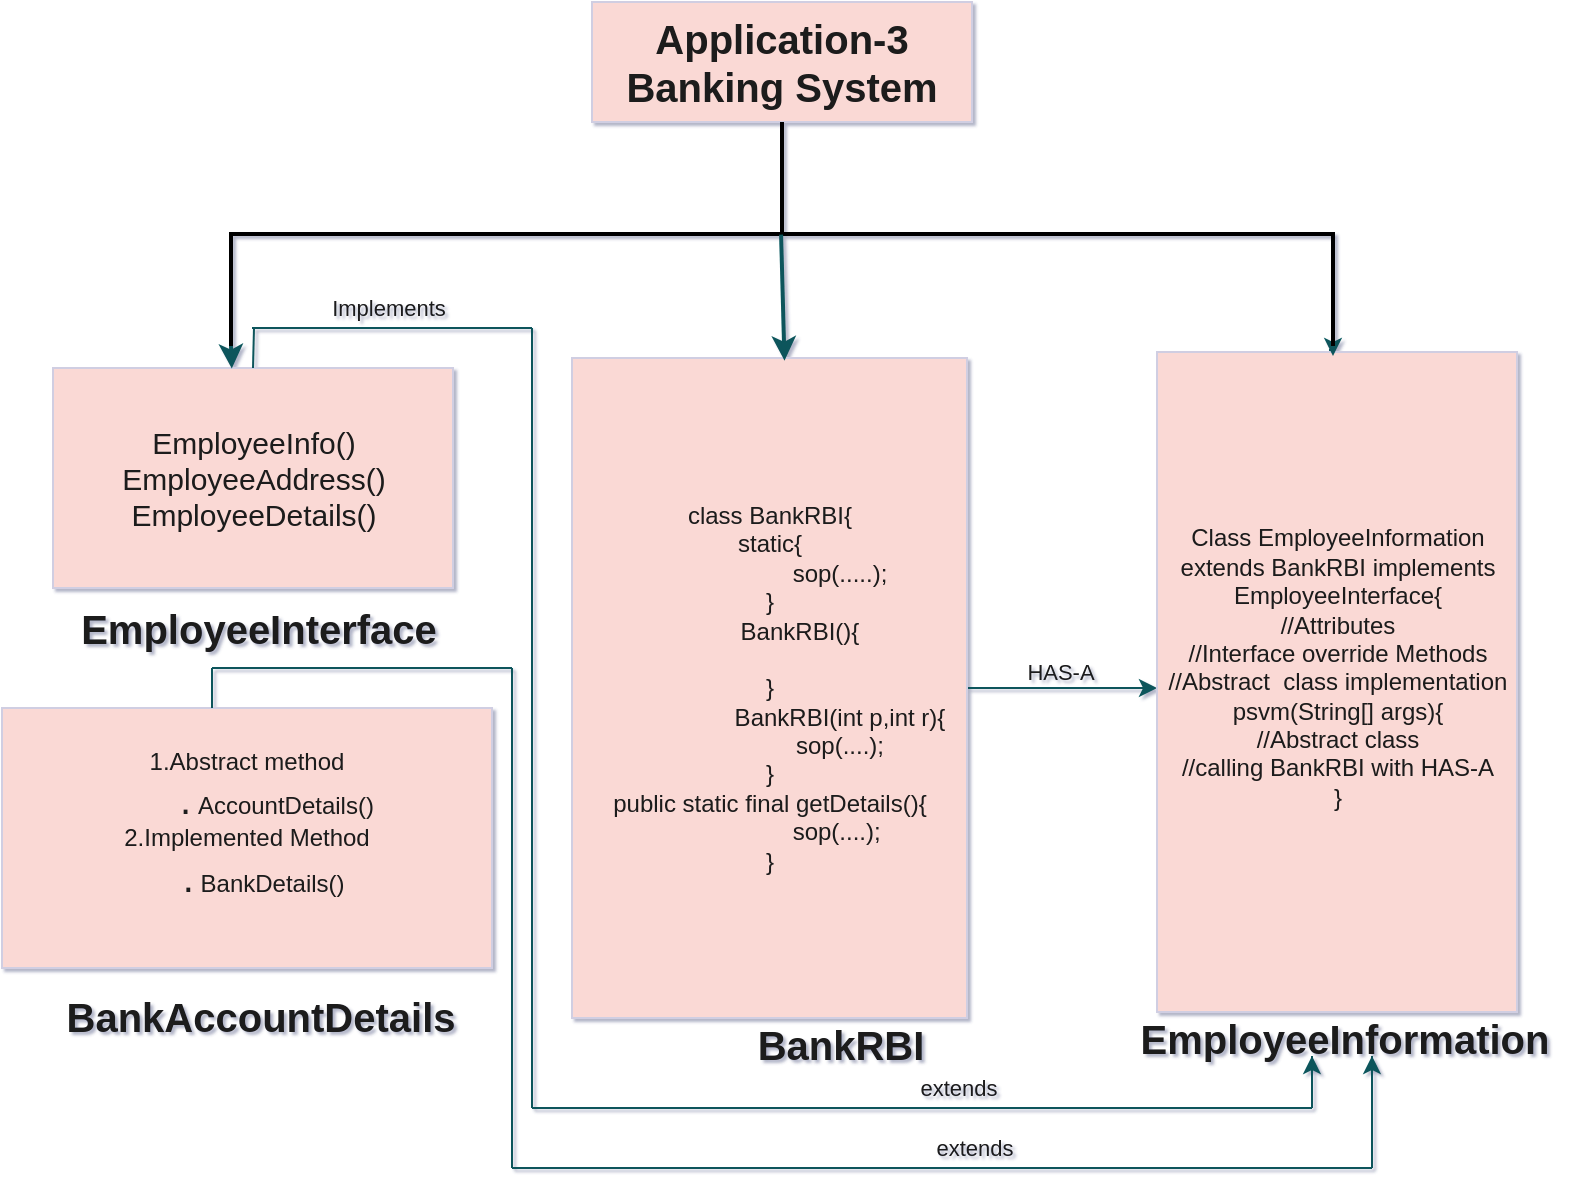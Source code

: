 <mxfile version="24.7.7">
  <diagram name="Page-1" id="ckSQHCGGWIVQb4_ixcn8">
    <mxGraphModel dx="1134" dy="703" grid="1" gridSize="10" guides="1" tooltips="1" connect="1" arrows="1" fold="1" page="1" pageScale="1" pageWidth="827" pageHeight="1169" background="none" math="0" shadow="1">
      <root>
        <mxCell id="0" />
        <mxCell id="1" parent="0" />
        <mxCell id="ZZylFMLrcl4kth04YLES-1" value="&lt;font style=&quot;font-size: 15px;&quot;&gt;EmployeeInfo()&lt;/font&gt;&lt;div style=&quot;font-size: 15px;&quot;&gt;&lt;font style=&quot;font-size: 15px;&quot;&gt;EmployeeAddress()&lt;/font&gt;&lt;/div&gt;&lt;div style=&quot;font-size: 15px;&quot;&gt;&lt;font style=&quot;font-size: 15px;&quot;&gt;EmployeeDetails()&lt;/font&gt;&lt;/div&gt;" style="rounded=0;whiteSpace=wrap;html=1;labelBackgroundColor=none;fillColor=#FAD9D5;strokeColor=#D0CEE2;fontColor=#1A1A1A;" vertex="1" parent="1">
          <mxGeometry x="50.5" y="310" width="200" height="110" as="geometry" />
        </mxCell>
        <mxCell id="ZZylFMLrcl4kth04YLES-2" value="1.Abstract method&lt;div&gt;&amp;nbsp; &amp;nbsp; &amp;nbsp; &amp;nbsp; &amp;nbsp;&lt;font style=&quot;font-size: 20px;&quot;&gt;.&lt;/font&gt;&lt;b&gt;&amp;nbsp;&lt;/b&gt;AccountDetails()&lt;/div&gt;&lt;div&gt;2.Implemented Method&lt;/div&gt;&lt;div&gt;&lt;font style=&quot;font-size: 20px;&quot;&gt;&amp;nbsp; &amp;nbsp;.&lt;/font&gt;&lt;b&gt;&amp;nbsp;&lt;/b&gt;BankDetails()&lt;br&gt;&lt;/div&gt;&lt;div&gt;&lt;br&gt;&lt;/div&gt;" style="rounded=0;whiteSpace=wrap;html=1;labelBackgroundColor=none;fillColor=#FAD9D5;strokeColor=#D0CEE2;fontColor=#1A1A1A;" vertex="1" parent="1">
          <mxGeometry x="25" y="480" width="245" height="130" as="geometry" />
        </mxCell>
        <mxCell id="ZZylFMLrcl4kth04YLES-36" style="edgeStyle=elbowEdgeStyle;rounded=0;orthogonalLoop=1;jettySize=auto;elbow=vertical;html=1;exitX=1;exitY=0.5;exitDx=0;exitDy=0;labelBackgroundColor=none;strokeColor=#09555B;fontColor=default;" edge="1" parent="1" source="ZZylFMLrcl4kth04YLES-6" target="ZZylFMLrcl4kth04YLES-7">
          <mxGeometry relative="1" as="geometry" />
        </mxCell>
        <mxCell id="ZZylFMLrcl4kth04YLES-37" value="HAS-A" style="edgeLabel;html=1;align=center;verticalAlign=middle;resizable=0;points=[];rounded=0;labelBackgroundColor=none;fontColor=#1A1A1A;" vertex="1" connectable="0" parent="ZZylFMLrcl4kth04YLES-36">
          <mxGeometry x="-0.106" y="1" relative="1" as="geometry">
            <mxPoint x="4" y="-7" as="offset" />
          </mxGeometry>
        </mxCell>
        <mxCell id="ZZylFMLrcl4kth04YLES-6" value="class BankRBI{&lt;div&gt;static{&lt;/div&gt;&lt;div&gt;&amp;nbsp; &amp;nbsp; &amp;nbsp; &amp;nbsp; &amp;nbsp; &amp;nbsp; &amp;nbsp; &amp;nbsp; &amp;nbsp; &amp;nbsp; &amp;nbsp;sop(.....);&lt;/div&gt;&lt;div&gt;}&lt;/div&gt;&lt;div&gt;&amp;nbsp; &amp;nbsp; &amp;nbsp; &amp;nbsp; &amp;nbsp;BankRBI(){&lt;/div&gt;&lt;div&gt;&lt;br&gt;&lt;/div&gt;&lt;div&gt;}&lt;/div&gt;&lt;div&gt;&amp;nbsp; &amp;nbsp; &amp;nbsp; &amp;nbsp; &amp;nbsp; &amp;nbsp; &amp;nbsp; &amp;nbsp; &amp;nbsp; &amp;nbsp; &amp;nbsp;BankRBI(int p,int r){&lt;/div&gt;&lt;div&gt;&amp;nbsp; &amp;nbsp; &amp;nbsp; &amp;nbsp; &amp;nbsp; &amp;nbsp; &amp;nbsp; &amp;nbsp; &amp;nbsp; &amp;nbsp; &amp;nbsp;sop(....);&lt;/div&gt;&lt;div&gt;}&lt;/div&gt;&lt;div&gt;public static final getDetails(){&lt;/div&gt;&lt;div&gt;&amp;nbsp; &amp;nbsp; &amp;nbsp; &amp;nbsp; &amp;nbsp; &amp;nbsp; &amp;nbsp; &amp;nbsp; &amp;nbsp; &amp;nbsp; sop(....);&lt;/div&gt;&lt;div&gt;}&lt;/div&gt;" style="rounded=0;whiteSpace=wrap;html=1;labelBackgroundColor=none;fillColor=#FAD9D5;strokeColor=#D0CEE2;fontColor=#1A1A1A;" vertex="1" parent="1">
          <mxGeometry x="310" y="305" width="197.5" height="330" as="geometry" />
        </mxCell>
        <mxCell id="ZZylFMLrcl4kth04YLES-7" value="Class EmployeeInformation extends BankRBI implements EmployeeInterface{&lt;div&gt;//Attributes&lt;/div&gt;&lt;div&gt;//Interface override Methods&lt;/div&gt;&lt;div&gt;//Abstract&amp;nbsp; class implementation&lt;/div&gt;&lt;div&gt;psvm(String[] args){&lt;/div&gt;&lt;div&gt;//Abstract class&lt;/div&gt;&lt;div&gt;//calling BankRBI with HAS-A&lt;/div&gt;&lt;div&gt;&lt;span style=&quot;background-color: initial;&quot;&gt;}&lt;/span&gt;&lt;/div&gt;&lt;div&gt;&lt;div&gt;&lt;br&gt;&lt;/div&gt;&lt;/div&gt;" style="rounded=0;whiteSpace=wrap;html=1;labelBackgroundColor=none;fillColor=#FAD9D5;strokeColor=#D0CEE2;fontColor=#1A1A1A;" vertex="1" parent="1">
          <mxGeometry x="602.5" y="302" width="180" height="330" as="geometry" />
        </mxCell>
        <mxCell id="ZZylFMLrcl4kth04YLES-8" value="&lt;b&gt;&lt;font style=&quot;font-size: 20px;&quot;&gt;EmployeeInterface&lt;/font&gt;&lt;/b&gt;" style="text;html=1;align=center;verticalAlign=middle;resizable=0;points=[];autosize=1;strokeColor=none;fillColor=none;rounded=0;labelBackgroundColor=none;fontColor=#1A1A1A;" vertex="1" parent="1">
          <mxGeometry x="52.5" y="420" width="200" height="40" as="geometry" />
        </mxCell>
        <mxCell id="ZZylFMLrcl4kth04YLES-9" value="&lt;b&gt;&lt;font style=&quot;font-size: 20px;&quot;&gt;BankRBI&lt;/font&gt;&lt;/b&gt;" style="text;html=1;align=center;verticalAlign=middle;resizable=0;points=[];autosize=1;strokeColor=none;fillColor=none;rounded=0;labelBackgroundColor=none;fontColor=#1A1A1A;" vertex="1" parent="1">
          <mxGeometry x="388.75" y="628" width="110" height="40" as="geometry" />
        </mxCell>
        <mxCell id="ZZylFMLrcl4kth04YLES-11" value="&lt;b&gt;&lt;font style=&quot;font-size: 20px;&quot;&gt;EmployeeInformation&lt;/font&gt;&lt;/b&gt;" style="text;html=1;align=center;verticalAlign=middle;resizable=0;points=[];autosize=1;strokeColor=none;fillColor=none;rounded=0;labelBackgroundColor=none;fontColor=#1A1A1A;" vertex="1" parent="1">
          <mxGeometry x="580.5" y="625" width="230" height="40" as="geometry" />
        </mxCell>
        <mxCell id="ZZylFMLrcl4kth04YLES-12" value="&lt;b&gt;&lt;font style=&quot;font-size: 20px;&quot;&gt;BankAccountDetails&lt;/font&gt;&lt;/b&gt;" style="text;html=1;align=center;verticalAlign=middle;resizable=0;points=[];autosize=1;strokeColor=none;fillColor=none;rounded=0;labelBackgroundColor=none;fontColor=#1A1A1A;" vertex="1" parent="1">
          <mxGeometry x="43.5" y="614" width="220" height="40" as="geometry" />
        </mxCell>
        <mxCell id="ZZylFMLrcl4kth04YLES-20" value="" style="endArrow=none;html=1;rounded=0;elbow=vertical;exitX=0.5;exitY=0;exitDx=0;exitDy=0;labelBackgroundColor=none;strokeColor=#09555B;fontColor=default;" edge="1" parent="1" source="ZZylFMLrcl4kth04YLES-1">
          <mxGeometry width="50" height="50" relative="1" as="geometry">
            <mxPoint x="213.5" y="320" as="sourcePoint" />
            <mxPoint x="151" y="290" as="targetPoint" />
          </mxGeometry>
        </mxCell>
        <mxCell id="ZZylFMLrcl4kth04YLES-21" value="" style="endArrow=none;html=1;rounded=0;elbow=vertical;labelBackgroundColor=none;strokeColor=#09555B;fontColor=default;" edge="1" parent="1">
          <mxGeometry width="50" height="50" relative="1" as="geometry">
            <mxPoint x="150" y="290" as="sourcePoint" />
            <mxPoint x="290" y="290" as="targetPoint" />
          </mxGeometry>
        </mxCell>
        <mxCell id="ZZylFMLrcl4kth04YLES-25" value="Implements" style="edgeLabel;html=1;align=center;verticalAlign=middle;resizable=0;points=[];rounded=0;labelBackgroundColor=none;fontColor=#1A1A1A;" vertex="1" connectable="0" parent="ZZylFMLrcl4kth04YLES-21">
          <mxGeometry x="-0.112" y="1" relative="1" as="geometry">
            <mxPoint x="6" y="-9" as="offset" />
          </mxGeometry>
        </mxCell>
        <mxCell id="ZZylFMLrcl4kth04YLES-27" value="" style="endArrow=none;html=1;rounded=0;elbow=vertical;exitX=0.5;exitY=0;exitDx=0;exitDy=0;labelBackgroundColor=none;strokeColor=#09555B;fontColor=default;" edge="1" parent="1">
          <mxGeometry width="50" height="50" relative="1" as="geometry">
            <mxPoint x="130" y="480" as="sourcePoint" />
            <mxPoint x="130" y="460" as="targetPoint" />
          </mxGeometry>
        </mxCell>
        <mxCell id="ZZylFMLrcl4kth04YLES-28" value="" style="endArrow=none;html=1;rounded=0;elbow=vertical;labelBackgroundColor=none;strokeColor=#09555B;fontColor=default;" edge="1" parent="1">
          <mxGeometry width="50" height="50" relative="1" as="geometry">
            <mxPoint x="130" y="460" as="sourcePoint" />
            <mxPoint x="280" y="460" as="targetPoint" />
          </mxGeometry>
        </mxCell>
        <mxCell id="ZZylFMLrcl4kth04YLES-32" value="" style="endArrow=none;html=1;rounded=0;elbow=vertical;labelBackgroundColor=none;strokeColor=#09555B;fontColor=default;" edge="1" parent="1">
          <mxGeometry width="50" height="50" relative="1" as="geometry">
            <mxPoint x="280" y="710" as="sourcePoint" />
            <mxPoint x="280" y="460" as="targetPoint" />
          </mxGeometry>
        </mxCell>
        <mxCell id="ZZylFMLrcl4kth04YLES-33" value="" style="endArrow=none;html=1;rounded=0;elbow=vertical;labelBackgroundColor=none;strokeColor=#09555B;fontColor=default;" edge="1" parent="1">
          <mxGeometry width="50" height="50" relative="1" as="geometry">
            <mxPoint x="280" y="710" as="sourcePoint" />
            <mxPoint x="710" y="710" as="targetPoint" />
          </mxGeometry>
        </mxCell>
        <mxCell id="ZZylFMLrcl4kth04YLES-34" value="extends" style="edgeLabel;html=1;align=center;verticalAlign=middle;resizable=0;points=[];rounded=0;labelBackgroundColor=none;fontColor=#1A1A1A;" vertex="1" connectable="0" parent="ZZylFMLrcl4kth04YLES-33">
          <mxGeometry x="-0.112" y="1" relative="1" as="geometry">
            <mxPoint x="40" y="-9" as="offset" />
          </mxGeometry>
        </mxCell>
        <mxCell id="ZZylFMLrcl4kth04YLES-35" value="" style="endArrow=classic;html=1;rounded=0;elbow=vertical;labelBackgroundColor=none;strokeColor=#09555B;fontColor=default;" edge="1" parent="1">
          <mxGeometry width="50" height="50" relative="1" as="geometry">
            <mxPoint x="710" y="654" as="sourcePoint" />
            <mxPoint x="710" y="654" as="targetPoint" />
            <Array as="points">
              <mxPoint x="710" y="710" />
            </Array>
          </mxGeometry>
        </mxCell>
        <mxCell id="ZZylFMLrcl4kth04YLES-38" value="" style="endArrow=none;html=1;rounded=0;elbow=vertical;labelBackgroundColor=none;strokeColor=#09555B;fontColor=default;" edge="1" parent="1">
          <mxGeometry width="50" height="50" relative="1" as="geometry">
            <mxPoint x="290" y="680" as="sourcePoint" />
            <mxPoint x="290" y="290" as="targetPoint" />
          </mxGeometry>
        </mxCell>
        <mxCell id="ZZylFMLrcl4kth04YLES-39" value="" style="endArrow=none;html=1;rounded=0;elbow=vertical;labelBackgroundColor=none;strokeColor=#09555B;fontColor=default;" edge="1" parent="1">
          <mxGeometry width="50" height="50" relative="1" as="geometry">
            <mxPoint x="290" y="680" as="sourcePoint" />
            <mxPoint x="680" y="680" as="targetPoint" />
          </mxGeometry>
        </mxCell>
        <mxCell id="ZZylFMLrcl4kth04YLES-40" value="extends" style="edgeLabel;html=1;align=center;verticalAlign=middle;resizable=0;points=[];rounded=0;labelBackgroundColor=none;fontColor=#1A1A1A;" vertex="1" connectable="0" parent="ZZylFMLrcl4kth04YLES-39">
          <mxGeometry x="-0.112" y="1" relative="1" as="geometry">
            <mxPoint x="40" y="-9" as="offset" />
          </mxGeometry>
        </mxCell>
        <mxCell id="ZZylFMLrcl4kth04YLES-41" value="" style="endArrow=classic;html=1;rounded=0;elbow=vertical;labelBackgroundColor=none;strokeColor=#09555B;fontColor=default;" edge="1" parent="1">
          <mxGeometry width="50" height="50" relative="1" as="geometry">
            <mxPoint x="680" y="654" as="sourcePoint" />
            <mxPoint x="680" y="654" as="targetPoint" />
            <Array as="points">
              <mxPoint x="680" y="680" />
            </Array>
          </mxGeometry>
        </mxCell>
        <mxCell id="ZZylFMLrcl4kth04YLES-42" value="&lt;font style=&quot;font-size: 20px;&quot;&gt;&lt;b&gt;Application-3 Banking System&lt;/b&gt;&lt;/font&gt;" style="rounded=0;whiteSpace=wrap;html=1;strokeColor=#D0CEE2;fontColor=#1A1A1A;fillColor=#FAD9D5;" vertex="1" parent="1">
          <mxGeometry x="320" y="127" width="190" height="60" as="geometry" />
        </mxCell>
        <mxCell id="ZZylFMLrcl4kth04YLES-47" style="edgeStyle=orthogonalEdgeStyle;rounded=0;orthogonalLoop=1;jettySize=auto;html=1;exitX=1;exitY=0;exitDx=0;exitDy=0;exitPerimeter=0;entryX=0.5;entryY=0;entryDx=0;entryDy=0;strokeColor=#09555B;fontColor=#1A1A1A;" edge="1" parent="1">
          <mxGeometry relative="1" as="geometry">
            <mxPoint x="688.5" y="301.0" as="sourcePoint" />
            <mxPoint x="690.5" y="304" as="targetPoint" />
          </mxGeometry>
        </mxCell>
        <mxCell id="ZZylFMLrcl4kth04YLES-43" value="" style="strokeWidth=2;html=1;shape=mxgraph.flowchart.annotation_2;align=left;labelPosition=right;pointerEvents=1;strokeColor=#000000;fontColor=#1A1A1A;fillColor=#FAD9D5;rotation=90;" vertex="1" parent="1">
          <mxGeometry x="359" y="-32.5" width="112" height="551" as="geometry" />
        </mxCell>
        <mxCell id="ZZylFMLrcl4kth04YLES-45" style="edgeStyle=orthogonalEdgeStyle;rounded=0;orthogonalLoop=1;jettySize=auto;html=1;exitX=1;exitY=1;exitDx=0;exitDy=0;exitPerimeter=0;entryX=0.447;entryY=0.002;entryDx=0;entryDy=0;entryPerimeter=0;strokeColor=#09555B;fontColor=#1A1A1A;strokeWidth=2;" edge="1" parent="1" source="ZZylFMLrcl4kth04YLES-43" target="ZZylFMLrcl4kth04YLES-1">
          <mxGeometry relative="1" as="geometry" />
        </mxCell>
        <mxCell id="ZZylFMLrcl4kth04YLES-48" value="" style="endArrow=classic;html=1;rounded=0;strokeColor=#09555B;fontColor=#1A1A1A;entryX=0.543;entryY=0.004;entryDx=0;entryDy=0;entryPerimeter=0;strokeWidth=2;exitX=0.503;exitY=0.499;exitDx=0;exitDy=0;exitPerimeter=0;" edge="1" parent="1">
          <mxGeometry width="50" height="50" relative="1" as="geometry">
            <mxPoint x="414.551" y="243.336" as="sourcePoint" />
            <mxPoint x="416.243" y="306.32" as="targetPoint" />
          </mxGeometry>
        </mxCell>
      </root>
    </mxGraphModel>
  </diagram>
</mxfile>
